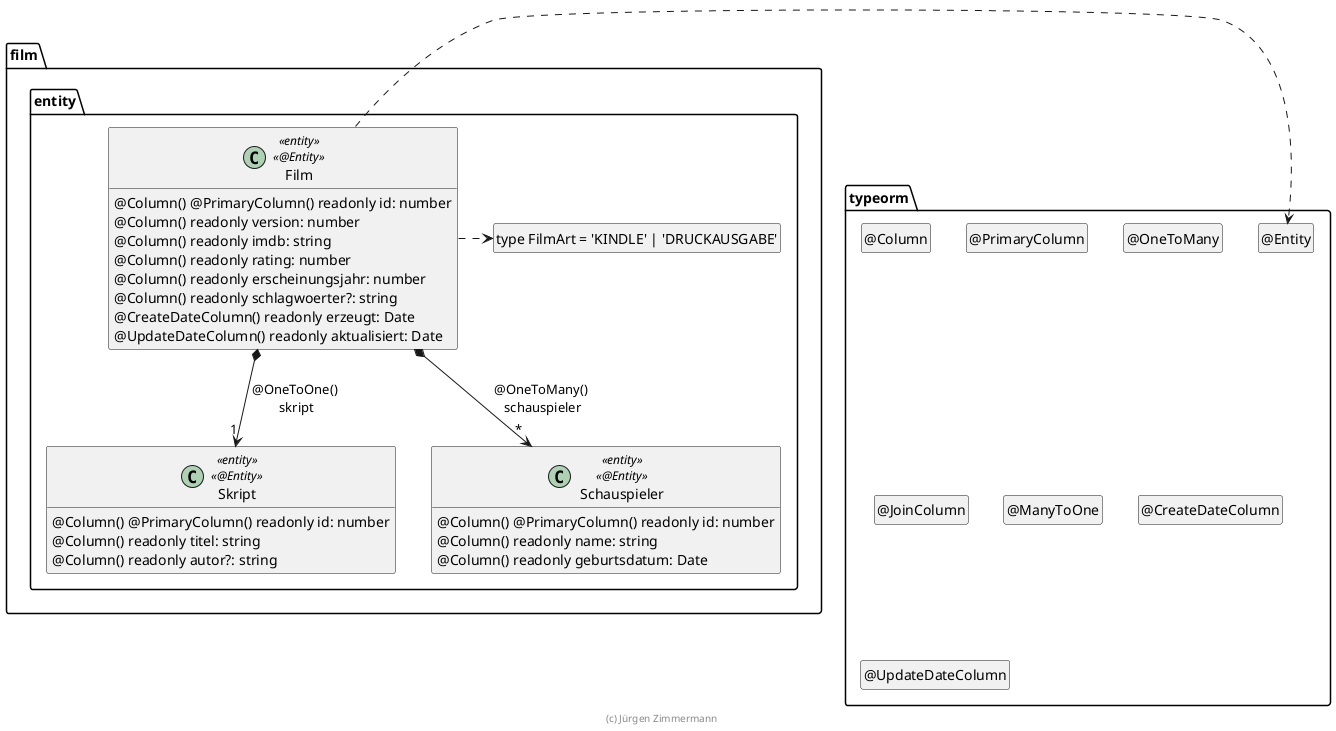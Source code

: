 ' Copyright (C) 2019 - present Juergen Zimmermann, Hochschule Karlsruhe
'
' This program is free software: you can redistribute it and/or modify
' it under the terms of the GNU General Public License as published by
' the Free Software Foundation, either version 3 of the License, or
' (at your option) any later version.
'
' This program is distributed in the hope that it will be useful,
' but WITHOUT ANY WARRANTY; without even the implied warranty of
' MERCHANTABILITY or FITNESS FOR A PARTICULAR PURPOSE.  See the
' GNU General Public License for more details.
'
' You should have received a copy of the GNU General Public License
' along with this program.  If not, see <https://www.gnu.org/licenses/>.

' Preview durch <Alt>d

@startuml Entity

package typeorm {
  class "@Entity" as Entity
  hide Entity circle
  class "@Column" as Column
  hide Column circle
  class "@PrimaryColumn" as PrimaryColumn
  hide PrimaryColumn circle
  class "@OneToMany" as OneToMany
  hide OneToMany circle
  class "@JoinColumn" as JoinColumn
  hide JoinColumn circle
  class "@ManyToOne" as ManyToOne
  hide ManyToOne circle
  class "@CreateDateColumn" as CreateDateColumn
  hide CreateDateColumn circle
  class "@UpdateDateColumn" as UpdateDateColumn
  hide UpdateDateColumn circle
}

package film.entity {
  class "type FilmArt = 'KINDLE' | 'DRUCKAUSGABE'" as FilmArt
  hide FilmArt circle

  class Film <<entity>> <<@Entity>> {
    @Column() @PrimaryColumn() readonly id: number
    @Column() readonly version: number
    @Column() readonly imdb: string
    @Column() readonly rating: number
    @Column() readonly erscheinungsjahr: number
    @Column() readonly schlagwoerter?: string
    @CreateDateColumn() readonly erzeugt: Date
    @UpdateDateColumn() readonly aktualisiert: Date
  }

  class Skript <<entity>> <<@Entity>> {
    @Column() @PrimaryColumn() readonly id: number
    @Column() readonly titel: string
    @Column() readonly autor?: string
  }

  class Schauspieler <<entity>> <<@Entity>> {
    @Column() @PrimaryColumn() readonly id: number
    @Column() readonly name: string
    @Column() readonly geburtsdatum: Date
  }

  Film *--> "1" Skript : @OneToOne() \nskript
  Film *--> "*" Schauspieler : @OneToMany() \nschauspieler

  Film .right.> Entity
  Film .right.> FilmArt
}

hide empty members

footer (c) Jürgen Zimmermann

@enduml
